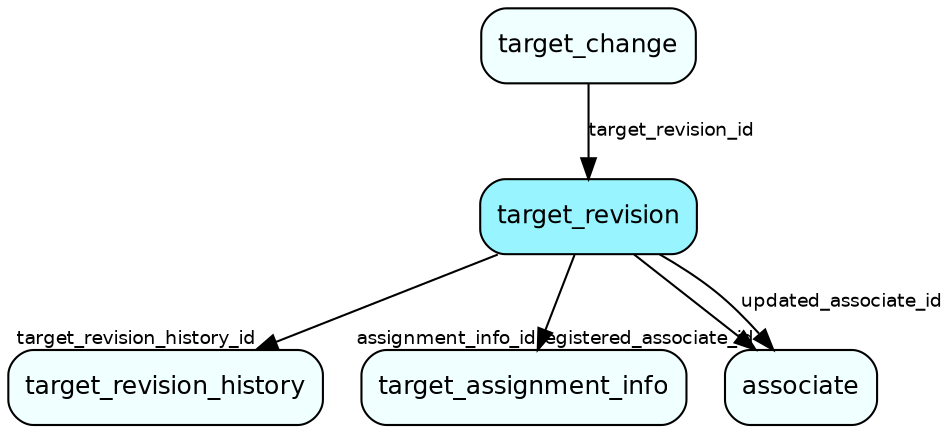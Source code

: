 digraph target_revision  {
node [shape = box style="rounded, filled" fontname = "Helvetica" fontsize = "12" ]
edge [fontname = "Helvetica" fontsize = "9"]

target_revision[fillcolor = "cadetblue1"]
target_revision_history[fillcolor = "azure1"]
target_assignment_info[fillcolor = "azure1"]
associate[fillcolor = "azure1"]
target_change[fillcolor = "azure1"]
target_revision -> target_revision_history [headlabel = "target_revision_history_id"]
target_revision -> target_assignment_info [headlabel = "assignment_info_id"]
target_revision -> associate [headlabel = "registered_associate_id"]
target_revision -> associate [label = "updated_associate_id"]
target_change -> target_revision [label = "target_revision_id"]
}
